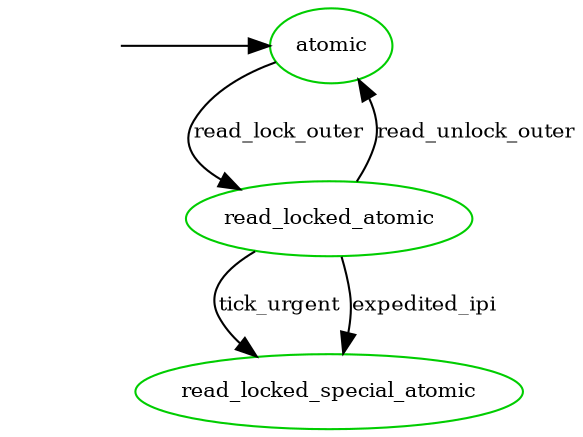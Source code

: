 digraph state_automaton {
	center = true;
	// size = "700,800";
	nodesep = 0.5;
	{node [shape = plaintext, style=invis, label=""] "__init_atomic"};
	node [shape = ellipse, fontsize=10, color = green3];
	edge [fontsize=10];

	"__init_atomic" -> "atomic";

	/* Handling for pirq dis, read-lock, read-unlock, pirq en */
	"atomic" [label = "atomic"];
	"read_locked_atomic" [label = "read_locked_atomic"];
	"atomic" -> "read_locked_atomic" [ label = "read_lock_outer" ];
	"read_locked_atomic" -> "atomic" [ label = "read_unlock_outer" ];
	/* After transition to read_locked_special_atomic,
	 * everything remains same as defer_rlock_atomic_runlock.dot */
	"read_locked_atomic" -> "read_locked_special_atomic" [ label = "tick_urgent" ];
	"read_locked_atomic" -> "read_locked_special_atomic" [ label = "expedited_ipi" ];

	{ rank = min ;
		"__init_atomic";
		"atomic";
	}
}
